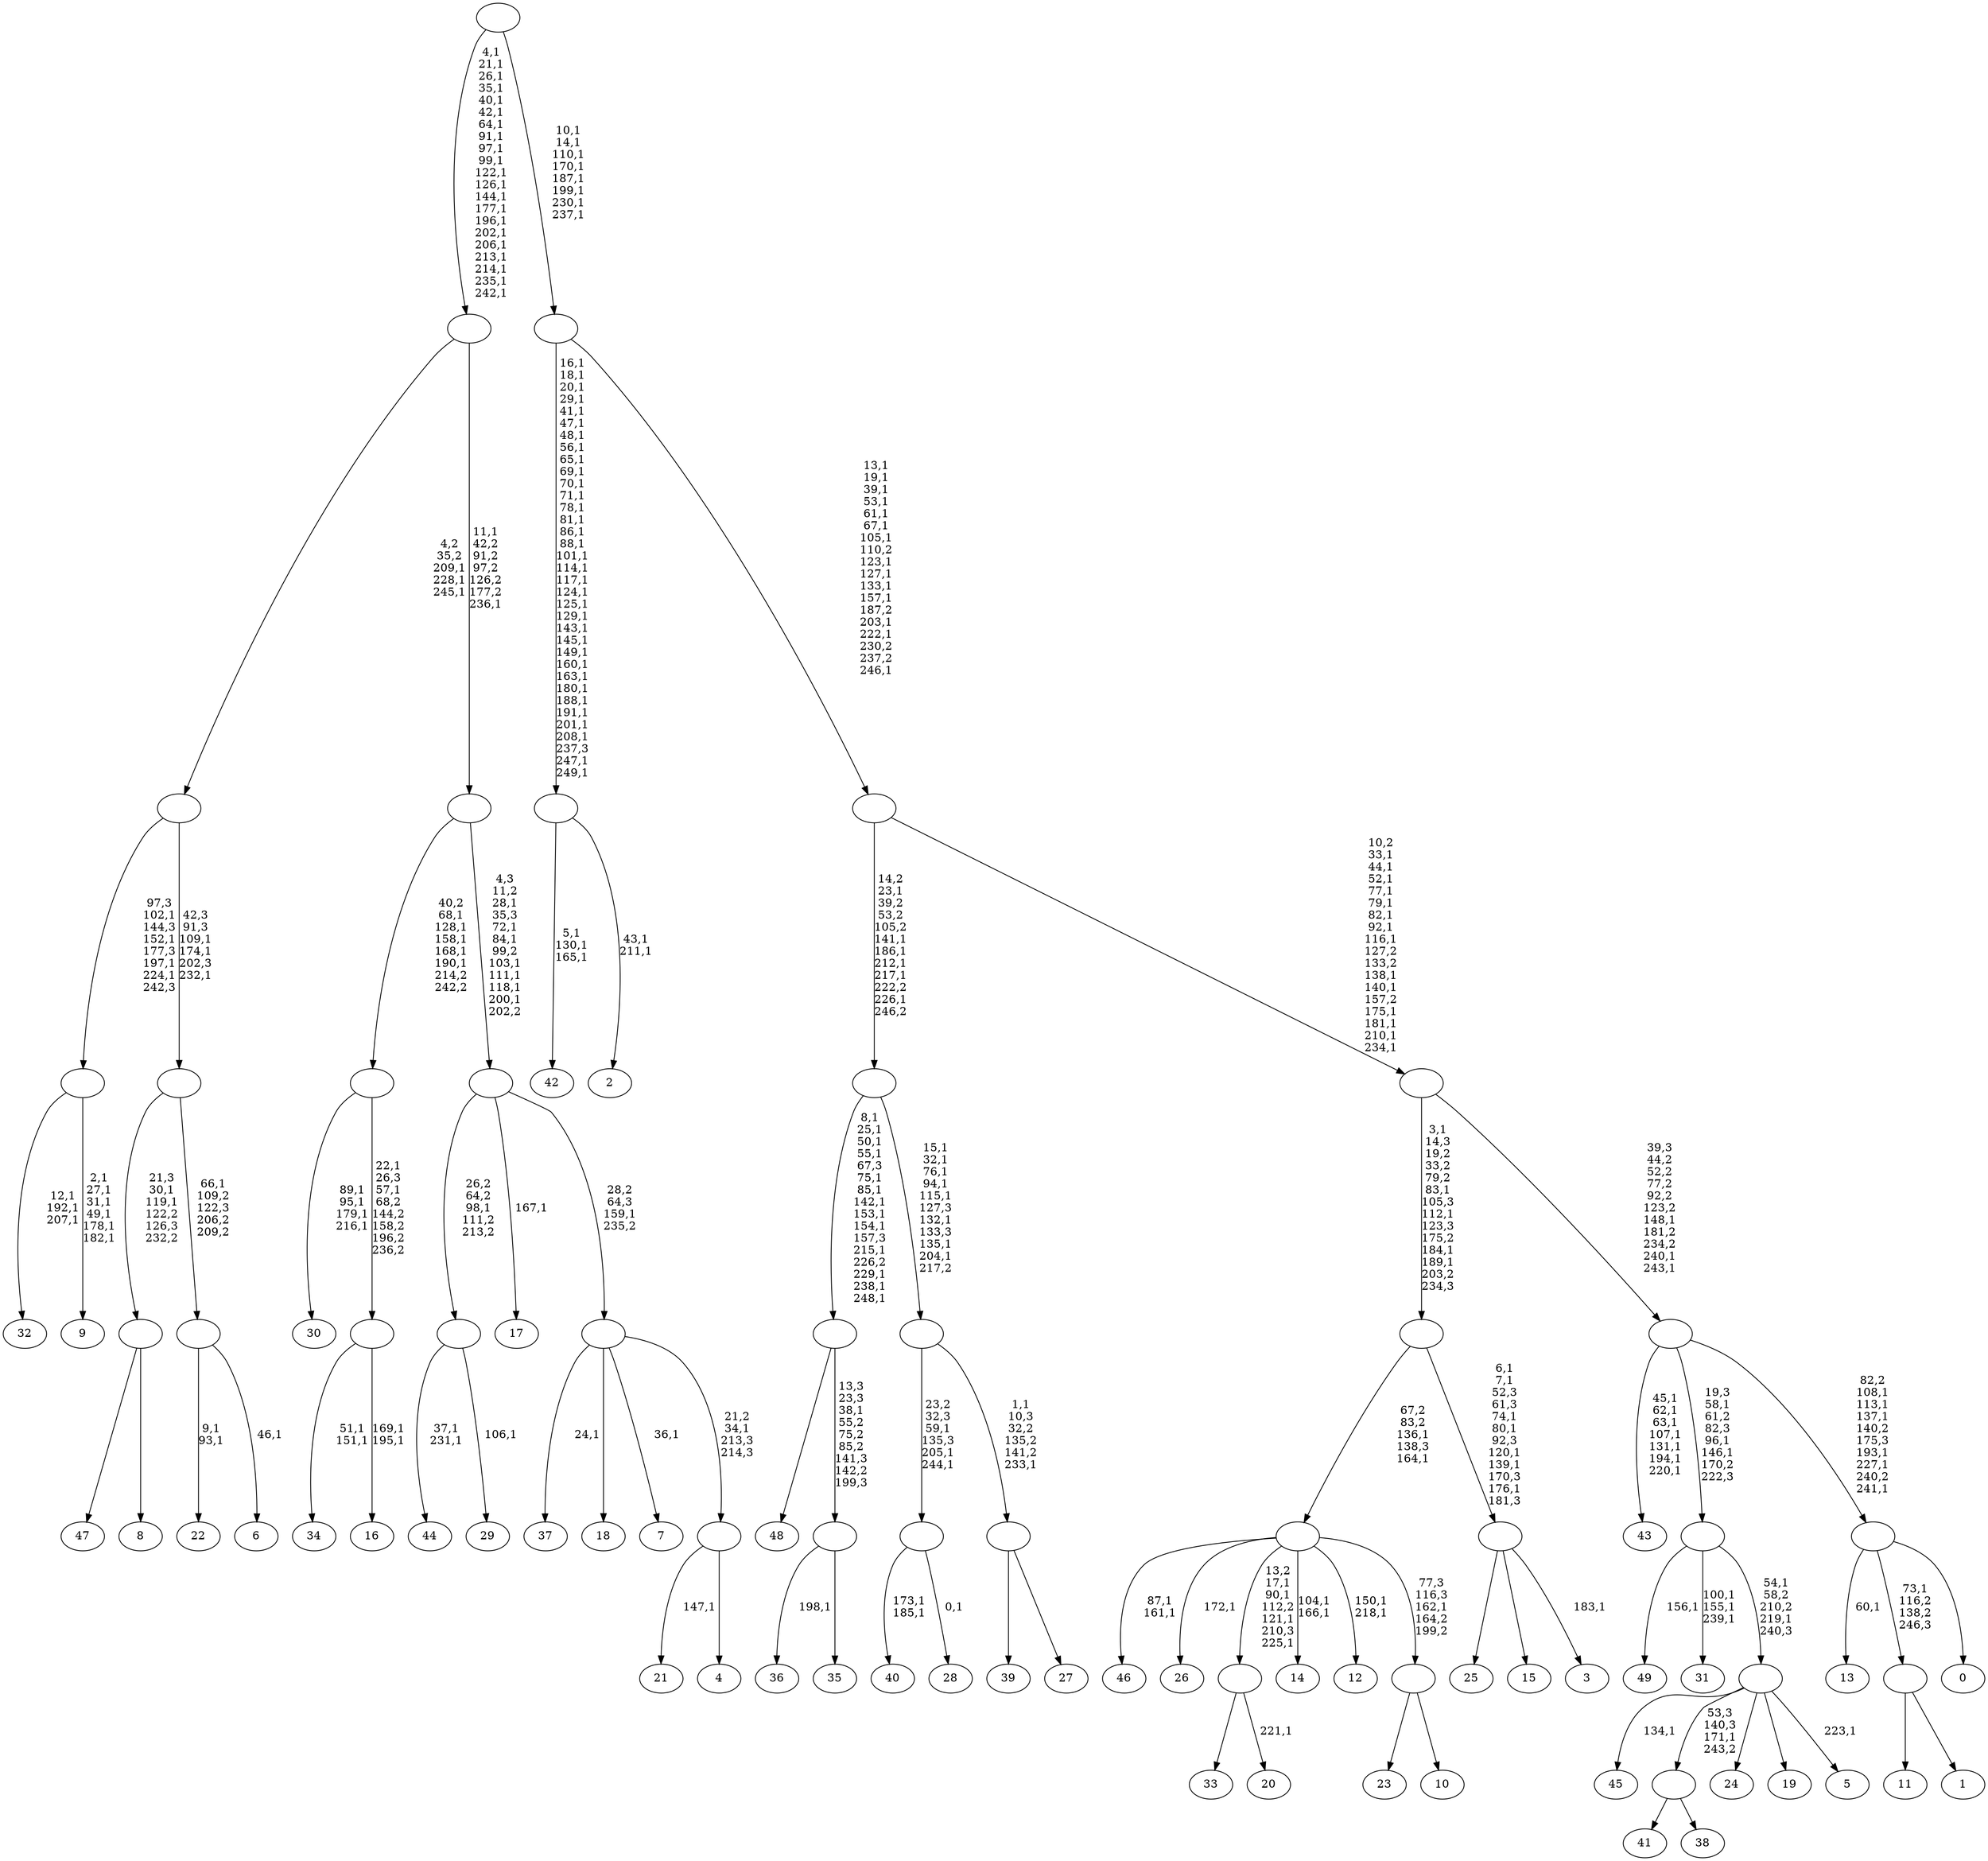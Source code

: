 digraph T {
	300 [label="49"]
	298 [label="48"]
	297 [label="47"]
	296 [label="46"]
	293 [label="45"]
	291 [label="44"]
	288 [label="43"]
	280 [label="42"]
	276 [label="41"]
	275 [label="40"]
	272 [label="39"]
	271 [label="38"]
	270 [label=""]
	269 [label="37"]
	267 [label="36"]
	265 [label="35"]
	264 [label=""]
	263 [label=""]
	250 [label="34"]
	247 [label="33"]
	246 [label="32"]
	242 [label="31"]
	238 [label="30"]
	233 [label="29"]
	231 [label=""]
	230 [label="28"]
	228 [label=""]
	225 [label="27"]
	224 [label=""]
	222 [label=""]
	214 [label=""]
	208 [label="26"]
	206 [label="25"]
	205 [label="24"]
	204 [label="23"]
	203 [label="22"]
	200 [label="21"]
	198 [label="20"]
	196 [label=""]
	192 [label="19"]
	191 [label="18"]
	190 [label="17"]
	188 [label="16"]
	185 [label=""]
	183 [label=""]
	178 [label="15"]
	177 [label="14"]
	174 [label="13"]
	172 [label="12"]
	169 [label="11"]
	168 [label="10"]
	167 [label=""]
	166 [label=""]
	164 [label="9"]
	157 [label=""]
	153 [label="8"]
	152 [label=""]
	150 [label="7"]
	148 [label="6"]
	146 [label=""]
	145 [label=""]
	142 [label=""]
	139 [label="5"]
	137 [label=""]
	135 [label=""]
	132 [label="4"]
	131 [label=""]
	130 [label=""]
	129 [label=""]
	122 [label=""]
	120 [label=""]
	99 [label="3"]
	97 [label=""]
	90 [label=""]
	85 [label="2"]
	82 [label=""]
	48 [label="1"]
	47 [label=""]
	46 [label="0"]
	45 [label=""]
	39 [label=""]
	36 [label=""]
	22 [label=""]
	8 [label=""]
	0 [label=""]
	270 -> 276 [label=""]
	270 -> 271 [label=""]
	264 -> 267 [label="198,1"]
	264 -> 265 [label=""]
	263 -> 298 [label=""]
	263 -> 264 [label="13,3\n23,3\n38,1\n55,2\n75,2\n85,2\n141,3\n142,2\n199,3"]
	231 -> 233 [label="106,1"]
	231 -> 291 [label="37,1\n231,1"]
	228 -> 230 [label="0,1"]
	228 -> 275 [label="173,1\n185,1"]
	224 -> 272 [label=""]
	224 -> 225 [label=""]
	222 -> 224 [label="1,1\n10,3\n32,2\n135,2\n141,2\n233,1"]
	222 -> 228 [label="23,2\n32,3\n59,1\n135,3\n205,1\n244,1"]
	214 -> 222 [label="15,1\n32,1\n76,1\n94,1\n115,1\n127,3\n132,1\n133,3\n135,1\n204,1\n217,2"]
	214 -> 263 [label="8,1\n25,1\n50,1\n55,1\n67,3\n75,1\n85,1\n142,1\n153,1\n154,1\n157,3\n215,1\n226,2\n229,1\n238,1\n248,1"]
	196 -> 198 [label="221,1"]
	196 -> 247 [label=""]
	185 -> 188 [label="169,1\n195,1"]
	185 -> 250 [label="51,1\n151,1"]
	183 -> 185 [label="22,1\n26,3\n57,1\n68,2\n144,2\n158,2\n196,2\n236,2"]
	183 -> 238 [label="89,1\n95,1\n179,1\n216,1"]
	167 -> 204 [label=""]
	167 -> 168 [label=""]
	166 -> 172 [label="150,1\n218,1"]
	166 -> 177 [label="104,1\n166,1"]
	166 -> 196 [label="13,2\n17,1\n90,1\n112,2\n121,1\n210,3\n225,1"]
	166 -> 208 [label="172,1"]
	166 -> 296 [label="87,1\n161,1"]
	166 -> 167 [label="77,3\n116,3\n162,1\n164,2\n199,2"]
	157 -> 164 [label="2,1\n27,1\n31,1\n49,1\n178,1\n182,1"]
	157 -> 246 [label="12,1\n192,1\n207,1"]
	152 -> 297 [label=""]
	152 -> 153 [label=""]
	146 -> 148 [label="46,1"]
	146 -> 203 [label="9,1\n93,1"]
	145 -> 152 [label="21,3\n30,1\n119,1\n122,2\n126,3\n232,2"]
	145 -> 146 [label="66,1\n109,2\n122,3\n206,2\n209,2"]
	142 -> 145 [label="42,3\n91,3\n109,1\n174,1\n202,3\n232,1"]
	142 -> 157 [label="97,3\n102,1\n144,3\n152,1\n177,3\n197,1\n224,1\n242,3"]
	137 -> 139 [label="223,1"]
	137 -> 293 [label="134,1"]
	137 -> 270 [label="53,3\n140,3\n171,1\n243,2"]
	137 -> 205 [label=""]
	137 -> 192 [label=""]
	135 -> 137 [label="54,1\n58,2\n210,2\n219,1\n240,3"]
	135 -> 242 [label="100,1\n155,1\n239,1"]
	135 -> 300 [label="156,1"]
	131 -> 200 [label="147,1"]
	131 -> 132 [label=""]
	130 -> 150 [label="36,1"]
	130 -> 269 [label="24,1"]
	130 -> 191 [label=""]
	130 -> 131 [label="21,2\n34,1\n213,3\n214,3"]
	129 -> 190 [label="167,1"]
	129 -> 231 [label="26,2\n64,2\n98,1\n111,2\n213,2"]
	129 -> 130 [label="28,2\n64,3\n159,1\n235,2"]
	122 -> 129 [label="4,3\n11,2\n28,1\n35,3\n72,1\n84,1\n99,2\n103,1\n111,1\n118,1\n200,1\n202,2"]
	122 -> 183 [label="40,2\n68,1\n128,1\n158,1\n168,1\n190,1\n214,2\n242,2"]
	120 -> 122 [label="11,1\n42,2\n91,2\n97,2\n126,2\n177,2\n236,1"]
	120 -> 142 [label="4,2\n35,2\n209,1\n228,1\n245,1"]
	97 -> 99 [label="183,1"]
	97 -> 206 [label=""]
	97 -> 178 [label=""]
	90 -> 97 [label="6,1\n7,1\n52,3\n61,3\n74,1\n80,1\n92,3\n120,1\n139,1\n170,3\n176,1\n181,3"]
	90 -> 166 [label="67,2\n83,2\n136,1\n138,3\n164,1"]
	82 -> 85 [label="43,1\n211,1"]
	82 -> 280 [label="5,1\n130,1\n165,1"]
	47 -> 169 [label=""]
	47 -> 48 [label=""]
	45 -> 174 [label="60,1"]
	45 -> 47 [label="73,1\n116,2\n138,2\n246,3"]
	45 -> 46 [label=""]
	39 -> 45 [label="82,2\n108,1\n113,1\n137,1\n140,2\n175,3\n193,1\n227,1\n240,2\n241,1"]
	39 -> 135 [label="19,3\n58,1\n61,2\n82,3\n96,1\n146,1\n170,2\n222,3"]
	39 -> 288 [label="45,1\n62,1\n63,1\n107,1\n131,1\n194,1\n220,1"]
	36 -> 39 [label="39,3\n44,2\n52,2\n77,2\n92,2\n123,2\n148,1\n181,2\n234,2\n240,1\n243,1"]
	36 -> 90 [label="3,1\n14,3\n19,2\n33,2\n79,2\n83,1\n105,3\n112,1\n123,3\n175,2\n184,1\n189,1\n203,2\n234,3"]
	22 -> 36 [label="10,2\n33,1\n44,1\n52,1\n77,1\n79,1\n82,1\n92,1\n116,1\n127,2\n133,2\n138,1\n140,1\n157,2\n175,1\n181,1\n210,1\n234,1"]
	22 -> 214 [label="14,2\n23,1\n39,2\n53,2\n105,2\n141,1\n186,1\n212,1\n217,1\n222,2\n226,1\n246,2"]
	8 -> 22 [label="13,1\n19,1\n39,1\n53,1\n61,1\n67,1\n105,1\n110,2\n123,1\n127,1\n133,1\n157,1\n187,2\n203,1\n222,1\n230,2\n237,2\n246,1"]
	8 -> 82 [label="16,1\n18,1\n20,1\n29,1\n41,1\n47,1\n48,1\n56,1\n65,1\n69,1\n70,1\n71,1\n78,1\n81,1\n86,1\n88,1\n101,1\n114,1\n117,1\n124,1\n125,1\n129,1\n143,1\n145,1\n149,1\n160,1\n163,1\n180,1\n188,1\n191,1\n201,1\n208,1\n237,3\n247,1\n249,1"]
	0 -> 8 [label="10,1\n14,1\n110,1\n170,1\n187,1\n199,1\n230,1\n237,1"]
	0 -> 120 [label="4,1\n21,1\n26,1\n35,1\n40,1\n42,1\n64,1\n91,1\n97,1\n99,1\n122,1\n126,1\n144,1\n177,1\n196,1\n202,1\n206,1\n213,1\n214,1\n235,1\n242,1"]
}
